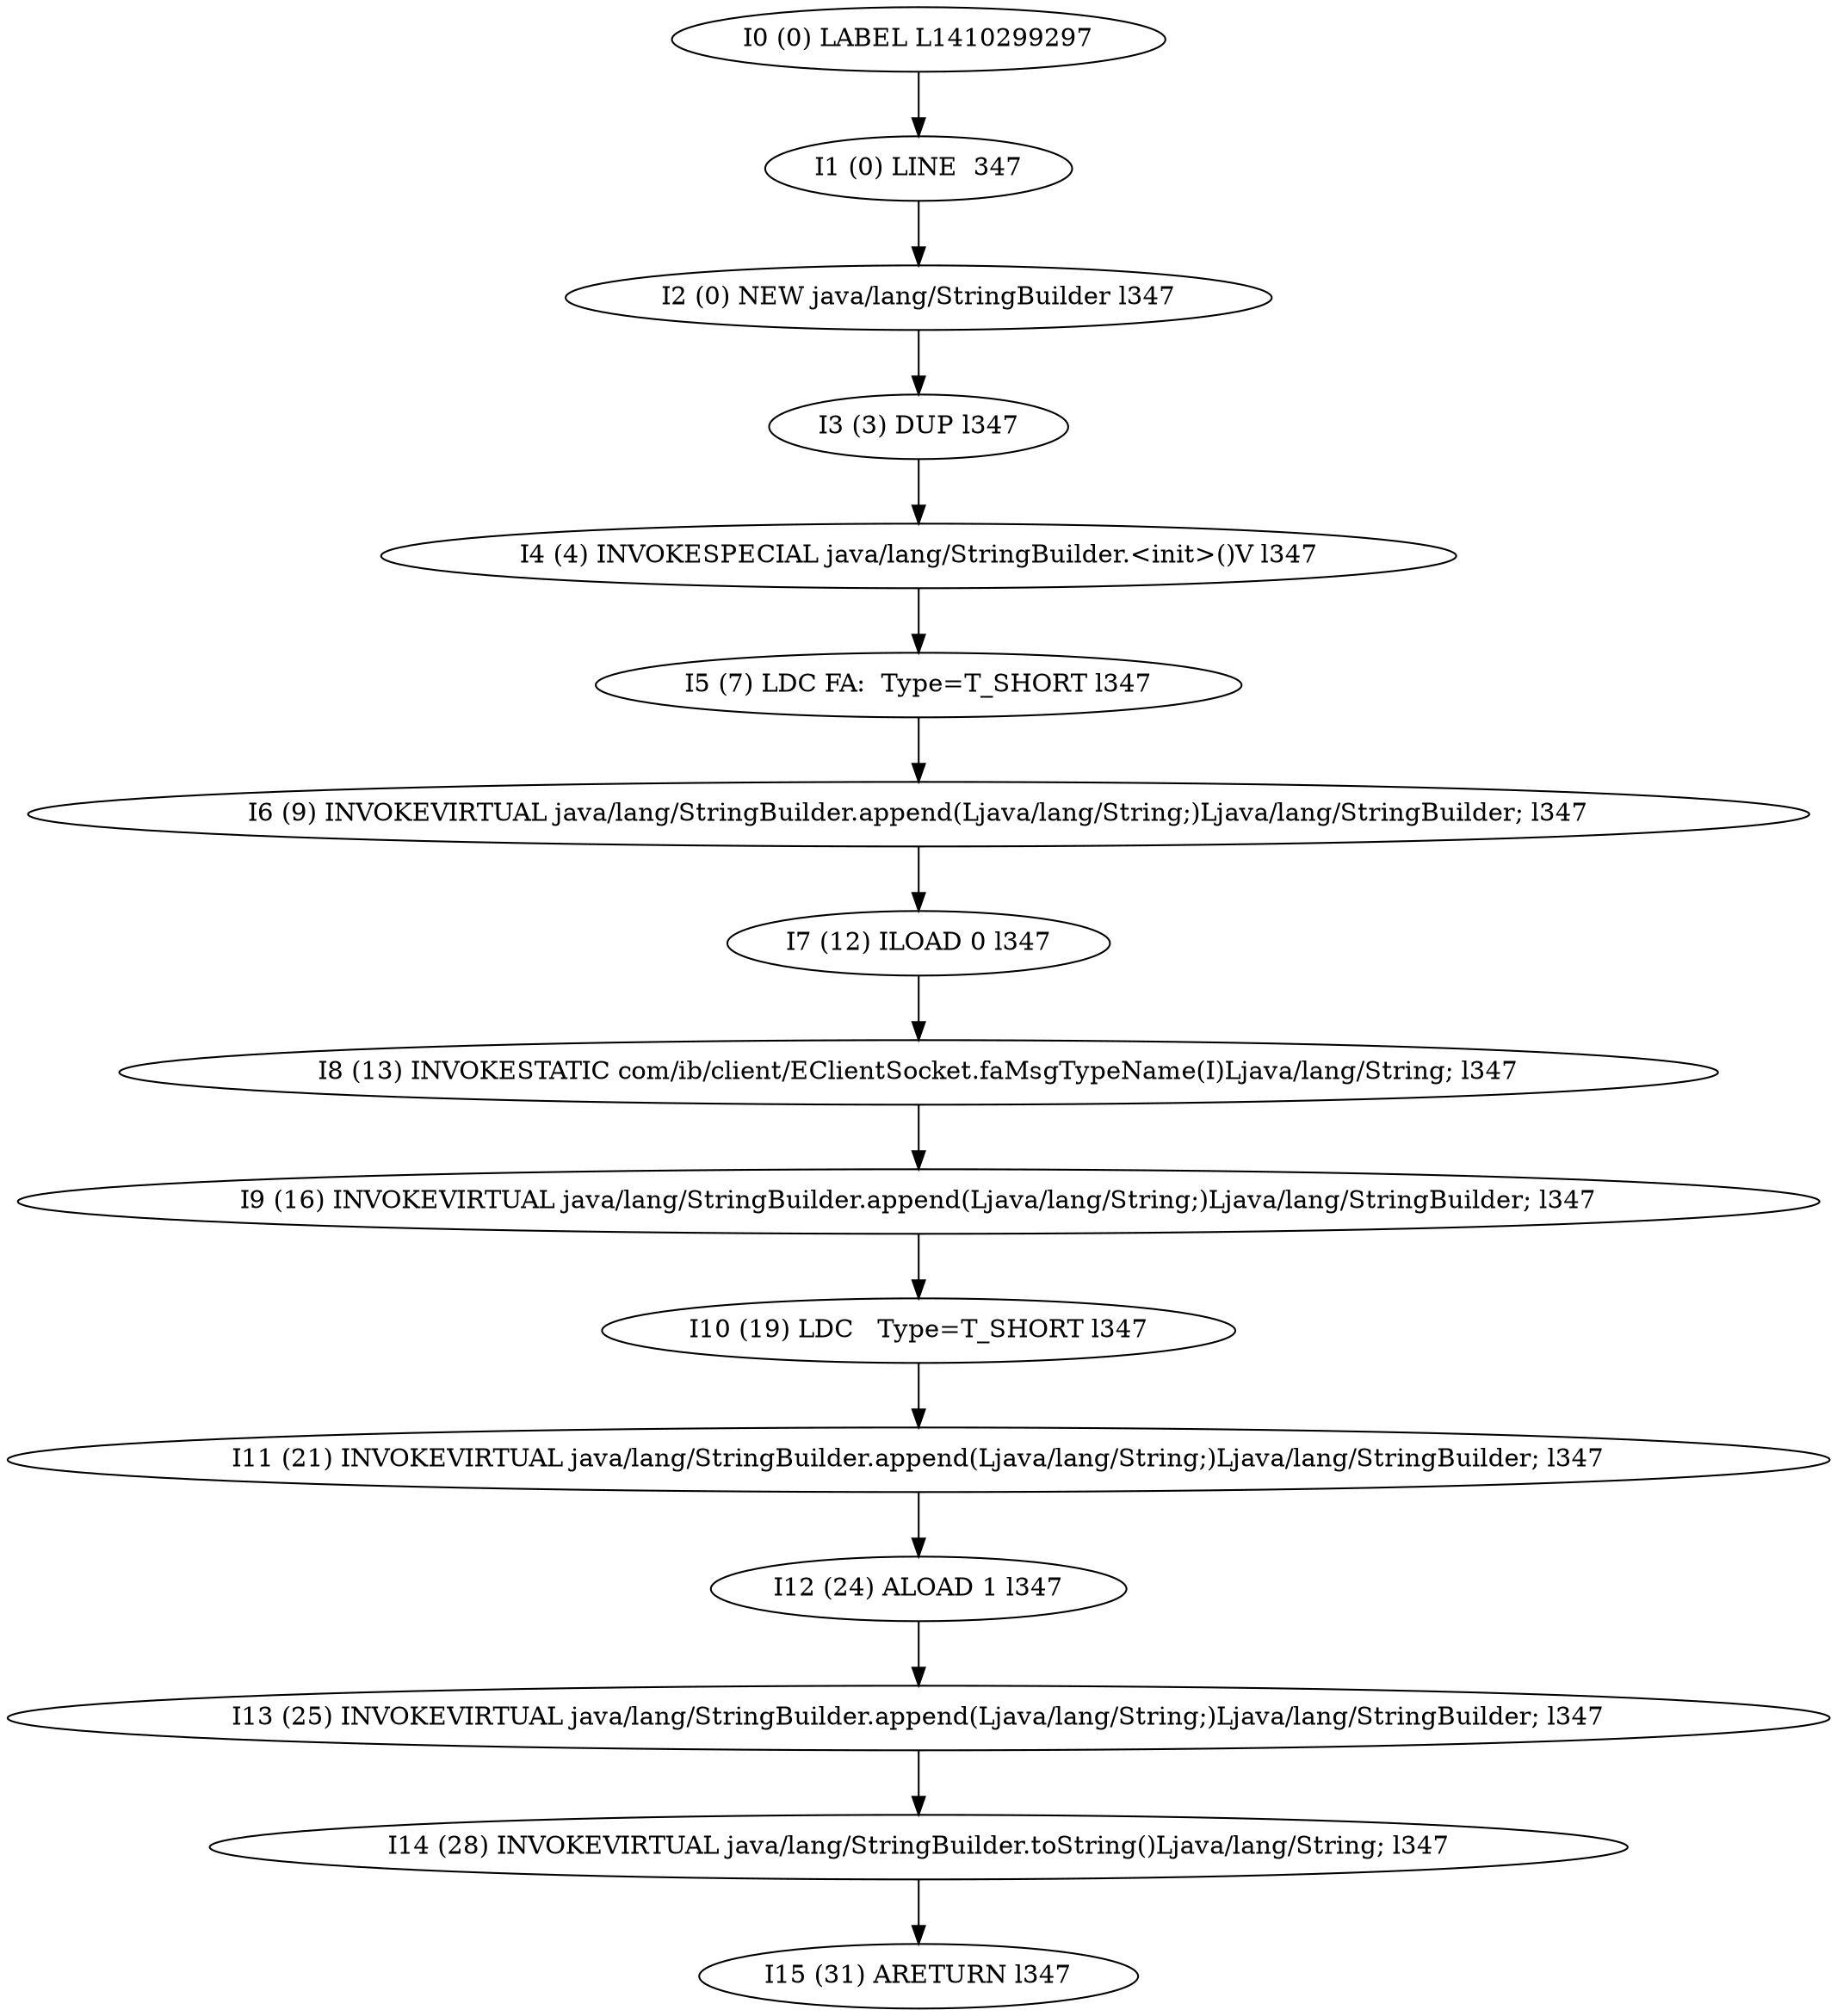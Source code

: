 digraph G {
  1 [ label="I0 (0) LABEL L1410299297" ];
  2 [ label="I1 (0) LINE  347" ];
  3 [ label="I2 (0) NEW java/lang/StringBuilder l347" ];
  4 [ label="I3 (3) DUP l347" ];
  5 [ label="I4 (4) INVOKESPECIAL java/lang/StringBuilder.<init>()V l347" ];
  6 [ label="I5 (7) LDC FA:  Type=T_SHORT l347" ];
  7 [ label="I6 (9) INVOKEVIRTUAL java/lang/StringBuilder.append(Ljava/lang/String;)Ljava/lang/StringBuilder; l347" ];
  8 [ label="I7 (12) ILOAD 0 l347" ];
  9 [ label="I8 (13) INVOKESTATIC com/ib/client/EClientSocket.faMsgTypeName(I)Ljava/lang/String; l347" ];
  10 [ label="I9 (16) INVOKEVIRTUAL java/lang/StringBuilder.append(Ljava/lang/String;)Ljava/lang/StringBuilder; l347" ];
  11 [ label="I10 (19) LDC   Type=T_SHORT l347" ];
  12 [ label="I11 (21) INVOKEVIRTUAL java/lang/StringBuilder.append(Ljava/lang/String;)Ljava/lang/StringBuilder; l347" ];
  13 [ label="I12 (24) ALOAD 1 l347" ];
  14 [ label="I13 (25) INVOKEVIRTUAL java/lang/StringBuilder.append(Ljava/lang/String;)Ljava/lang/StringBuilder; l347" ];
  15 [ label="I14 (28) INVOKEVIRTUAL java/lang/StringBuilder.toString()Ljava/lang/String; l347" ];
  16 [ label="I15 (31) ARETURN l347" ];
  1 -> 2 [ label="" ];
  2 -> 3 [ label="" ];
  3 -> 4 [ label="" ];
  4 -> 5 [ label="" ];
  5 -> 6 [ label="" ];
  6 -> 7 [ label="" ];
  7 -> 8 [ label="" ];
  8 -> 9 [ label="" ];
  9 -> 10 [ label="" ];
  10 -> 11 [ label="" ];
  11 -> 12 [ label="" ];
  12 -> 13 [ label="" ];
  13 -> 14 [ label="" ];
  14 -> 15 [ label="" ];
  15 -> 16 [ label="" ];
}
